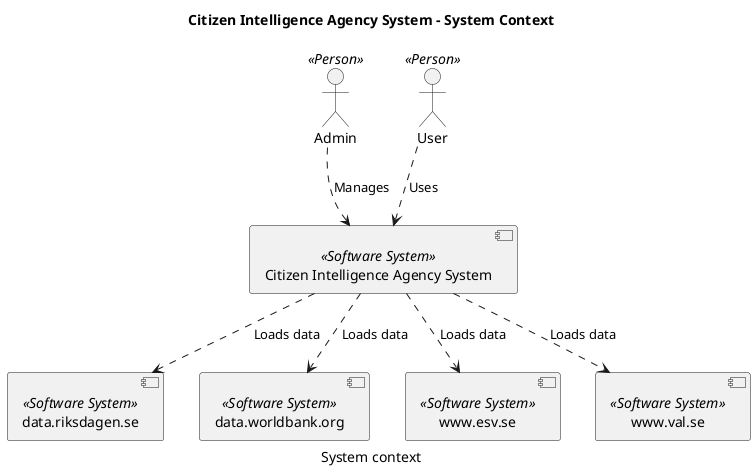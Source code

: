 @startuml
title Citizen Intelligence Agency System - System Context
caption System context
actor "Admin" <<Person>> as 2
component "Citizen Intelligence Agency System" <<Software System>> as 3
actor "User" <<Person>> as 1
component "data.riksdagen.se" <<Software System>> as 4
component "data.worldbank.org" <<Software System>> as 5
component "www.esv.se" <<Software System>> as 7
component "www.val.se" <<Software System>> as 6
2 ..> 3 : Manages
3 ..> 4 : Loads data
3 ..> 5 : Loads data
3 ..> 7 : Loads data
3 ..> 6 : Loads data
1 ..> 3 : Uses
@enduml